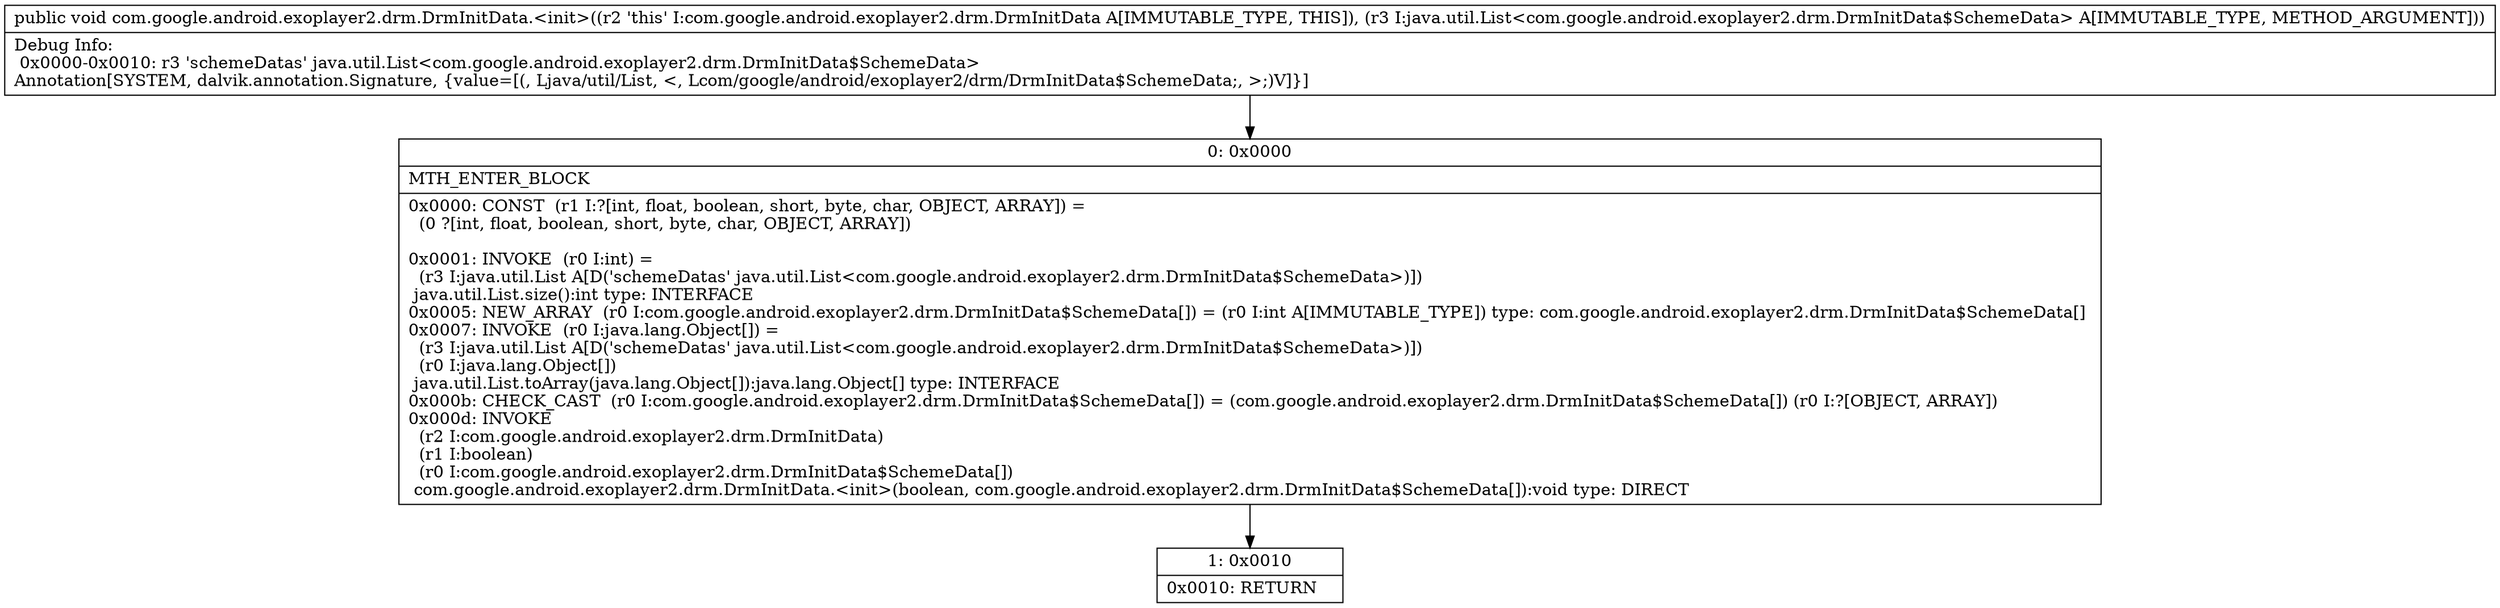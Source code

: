 digraph "CFG forcom.google.android.exoplayer2.drm.DrmInitData.\<init\>(Ljava\/util\/List;)V" {
Node_0 [shape=record,label="{0\:\ 0x0000|MTH_ENTER_BLOCK\l|0x0000: CONST  (r1 I:?[int, float, boolean, short, byte, char, OBJECT, ARRAY]) = \l  (0 ?[int, float, boolean, short, byte, char, OBJECT, ARRAY])\l \l0x0001: INVOKE  (r0 I:int) = \l  (r3 I:java.util.List A[D('schemeDatas' java.util.List\<com.google.android.exoplayer2.drm.DrmInitData$SchemeData\>)])\l java.util.List.size():int type: INTERFACE \l0x0005: NEW_ARRAY  (r0 I:com.google.android.exoplayer2.drm.DrmInitData$SchemeData[]) = (r0 I:int A[IMMUTABLE_TYPE]) type: com.google.android.exoplayer2.drm.DrmInitData$SchemeData[] \l0x0007: INVOKE  (r0 I:java.lang.Object[]) = \l  (r3 I:java.util.List A[D('schemeDatas' java.util.List\<com.google.android.exoplayer2.drm.DrmInitData$SchemeData\>)])\l  (r0 I:java.lang.Object[])\l java.util.List.toArray(java.lang.Object[]):java.lang.Object[] type: INTERFACE \l0x000b: CHECK_CAST  (r0 I:com.google.android.exoplayer2.drm.DrmInitData$SchemeData[]) = (com.google.android.exoplayer2.drm.DrmInitData$SchemeData[]) (r0 I:?[OBJECT, ARRAY]) \l0x000d: INVOKE  \l  (r2 I:com.google.android.exoplayer2.drm.DrmInitData)\l  (r1 I:boolean)\l  (r0 I:com.google.android.exoplayer2.drm.DrmInitData$SchemeData[])\l com.google.android.exoplayer2.drm.DrmInitData.\<init\>(boolean, com.google.android.exoplayer2.drm.DrmInitData$SchemeData[]):void type: DIRECT \l}"];
Node_1 [shape=record,label="{1\:\ 0x0010|0x0010: RETURN   \l}"];
MethodNode[shape=record,label="{public void com.google.android.exoplayer2.drm.DrmInitData.\<init\>((r2 'this' I:com.google.android.exoplayer2.drm.DrmInitData A[IMMUTABLE_TYPE, THIS]), (r3 I:java.util.List\<com.google.android.exoplayer2.drm.DrmInitData$SchemeData\> A[IMMUTABLE_TYPE, METHOD_ARGUMENT]))  | Debug Info:\l  0x0000\-0x0010: r3 'schemeDatas' java.util.List\<com.google.android.exoplayer2.drm.DrmInitData$SchemeData\>\lAnnotation[SYSTEM, dalvik.annotation.Signature, \{value=[(, Ljava\/util\/List, \<, Lcom\/google\/android\/exoplayer2\/drm\/DrmInitData$SchemeData;, \>;)V]\}]\l}"];
MethodNode -> Node_0;
Node_0 -> Node_1;
}

